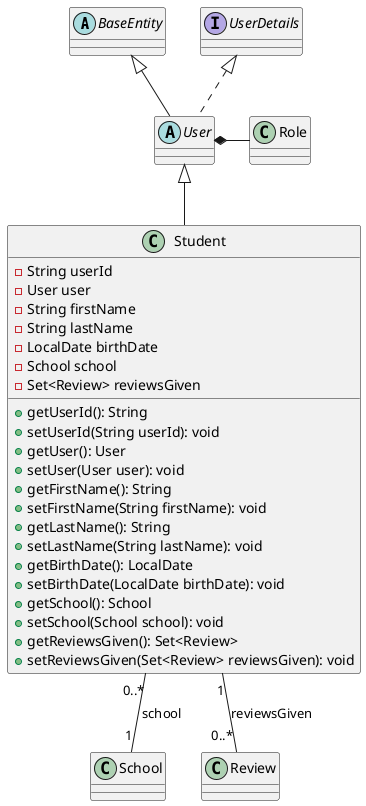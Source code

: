 @startuml Student

abstract class BaseEntity {
}

interface UserDetails {
}

abstract class User {
}

class Student {
    - String userId
    - User user
    - String firstName
    - String lastName
    - LocalDate birthDate
    - School school
    - Set<Review> reviewsGiven

    + getUserId(): String
    + setUserId(String userId): void
    + getUser(): User
    + setUser(User user): void
    + getFirstName(): String
    + setFirstName(String firstName): void
    + getLastName(): String
    + setLastName(String lastName): void
    + getBirthDate(): LocalDate
    + setBirthDate(LocalDate birthDate): void
    + getSchool(): School
    + setSchool(School school): void
    + getReviewsGiven(): Set<Review>
    + setReviewsGiven(Set<Review> reviewsGiven): void
}

BaseEntity <|-- User
UserDetails <|.. User
User *-r- Role
User <|-- Student
Student "0..*" -d- "1" School : school
Student "1" -d- "0..*" Review : reviewsGiven

@enduml
